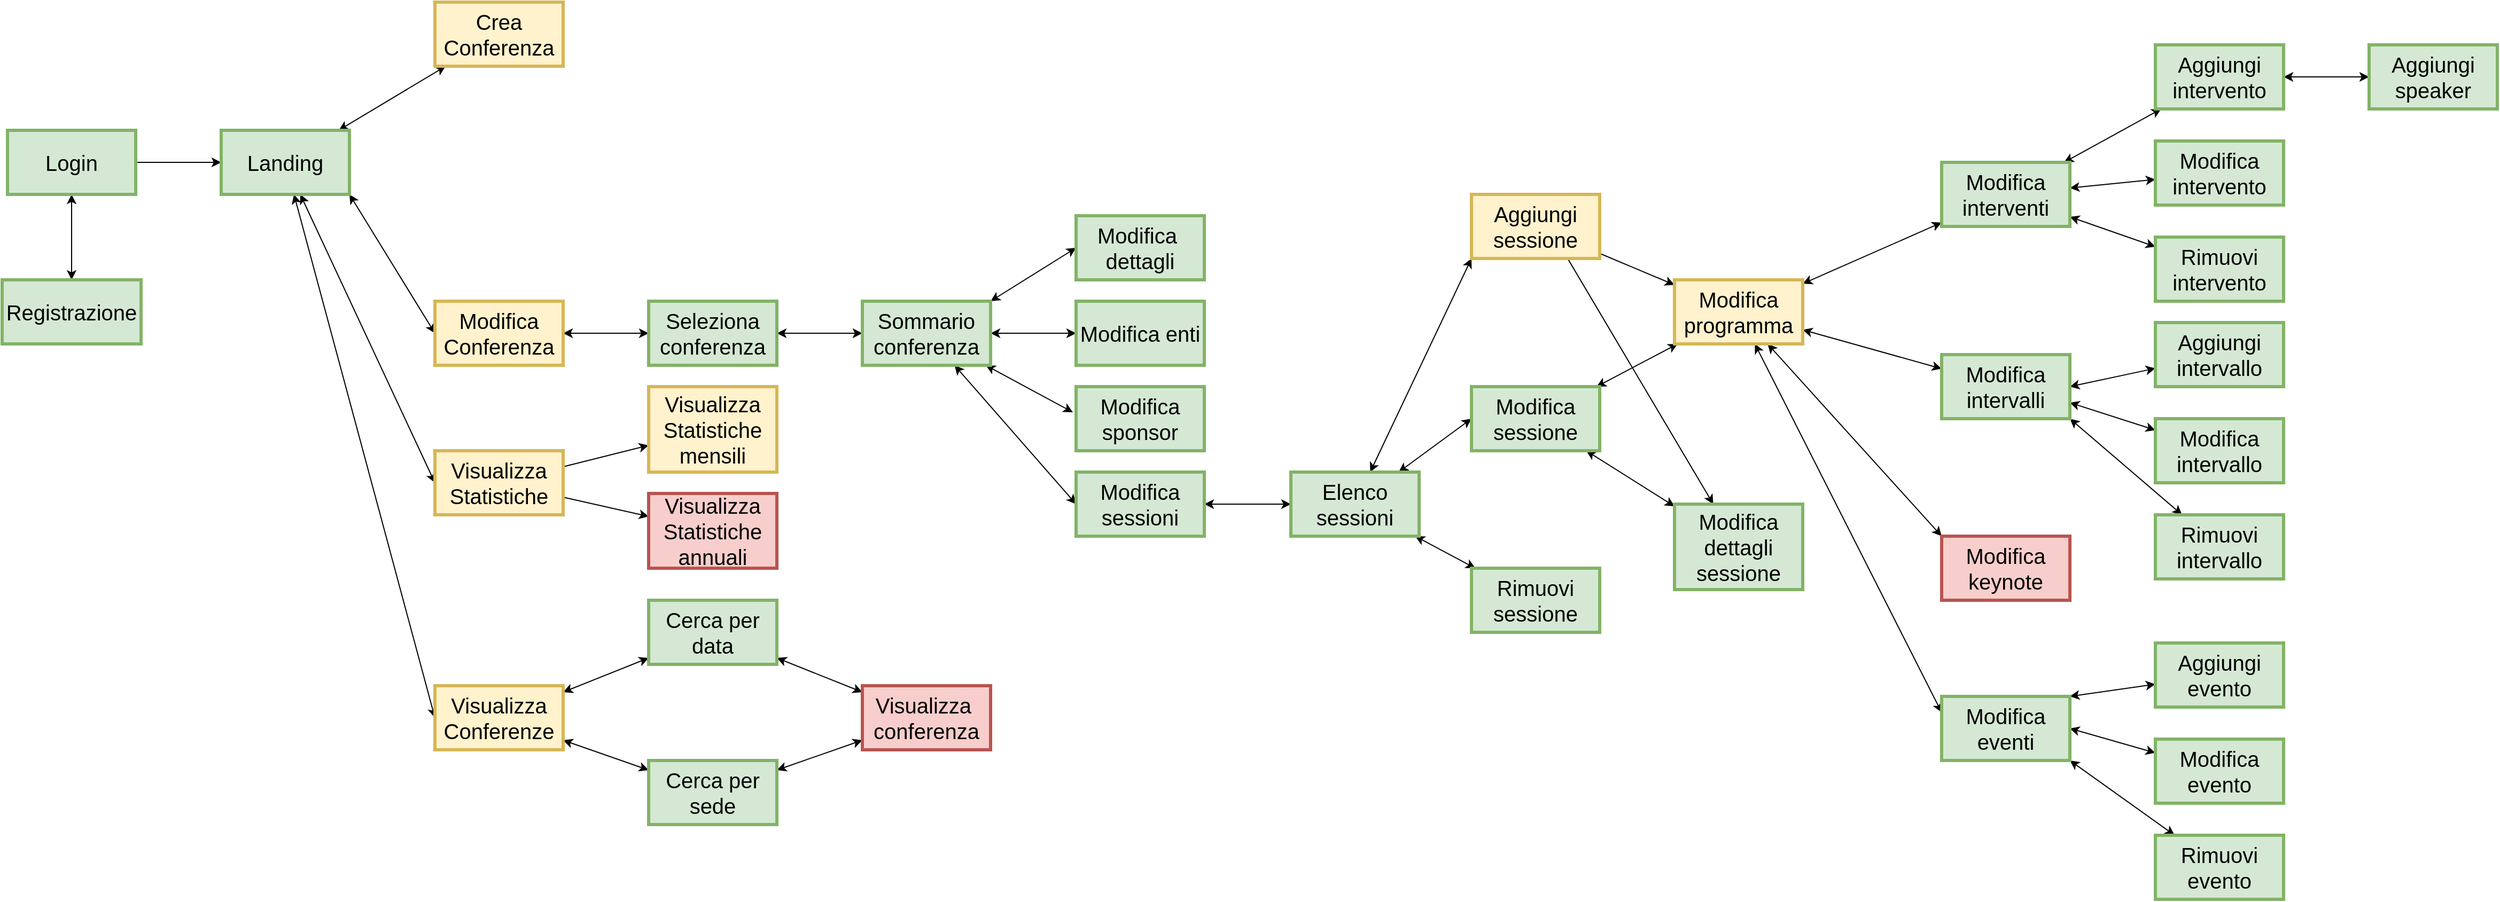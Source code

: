 <mxfile version="21.2.8" type="device">
  <diagram name="Pagina-1" id="bv_-4YT6AiuipfxJrqjj">
    <mxGraphModel dx="1420" dy="2004" grid="1" gridSize="10" guides="1" tooltips="1" connect="1" arrows="1" fold="1" page="1" pageScale="1" pageWidth="827" pageHeight="1169" math="0" shadow="0">
      <root>
        <mxCell id="0" />
        <mxCell id="1" parent="0" />
        <mxCell id="R4j7QUQ5AYwh-H3mtTip-3" value="" style="edgeStyle=orthogonalEdgeStyle;rounded=0;orthogonalLoop=1;jettySize=auto;html=1;fontFamily=Helvetica;fontSize=12;fontColor=default;startArrow=classic;startFill=1;" parent="1" source="R4j7QUQ5AYwh-H3mtTip-1" target="R4j7QUQ5AYwh-H3mtTip-2" edge="1">
          <mxGeometry relative="1" as="geometry" />
        </mxCell>
        <mxCell id="R4j7QUQ5AYwh-H3mtTip-5" value="" style="edgeStyle=orthogonalEdgeStyle;rounded=0;orthogonalLoop=1;jettySize=auto;html=1;fontFamily=Helvetica;fontSize=12;fontColor=default;" parent="1" source="R4j7QUQ5AYwh-H3mtTip-1" target="R4j7QUQ5AYwh-H3mtTip-4" edge="1">
          <mxGeometry relative="1" as="geometry" />
        </mxCell>
        <mxCell id="R4j7QUQ5AYwh-H3mtTip-1" value="&lt;font style=&quot;font-size: 20px;&quot;&gt;Login&lt;/font&gt;" style="rounded=0;whiteSpace=wrap;html=1;fillColor=#d5e8d4;strokeColor=#82b366;strokeWidth=3;" parent="1" vertex="1">
          <mxGeometry x="40" y="40" width="120" height="60" as="geometry" />
        </mxCell>
        <mxCell id="R4j7QUQ5AYwh-H3mtTip-2" value="&lt;font style=&quot;font-size: 20px;&quot;&gt;Registrazione&lt;/font&gt;" style="rounded=0;whiteSpace=wrap;html=1;fillColor=#d5e8d4;strokeColor=#82b366;strokeWidth=3;" parent="1" vertex="1">
          <mxGeometry x="35" y="180" width="130" height="60" as="geometry" />
        </mxCell>
        <mxCell id="R4j7QUQ5AYwh-H3mtTip-7" value="" style="rounded=0;orthogonalLoop=1;jettySize=auto;html=1;fontFamily=Helvetica;fontSize=12;fontColor=default;startArrow=classic;startFill=1;" parent="1" source="R4j7QUQ5AYwh-H3mtTip-4" target="R4j7QUQ5AYwh-H3mtTip-6" edge="1">
          <mxGeometry relative="1" as="geometry" />
        </mxCell>
        <mxCell id="R4j7QUQ5AYwh-H3mtTip-10" style="rounded=0;orthogonalLoop=1;jettySize=auto;html=1;exitX=1;exitY=1;exitDx=0;exitDy=0;entryX=0;entryY=0.5;entryDx=0;entryDy=0;fontFamily=Helvetica;fontSize=12;fontColor=default;startArrow=classic;startFill=1;" parent="1" source="R4j7QUQ5AYwh-H3mtTip-4" target="R4j7QUQ5AYwh-H3mtTip-9" edge="1">
          <mxGeometry relative="1" as="geometry" />
        </mxCell>
        <mxCell id="R4j7QUQ5AYwh-H3mtTip-13" value="" style="edgeStyle=none;shape=connector;rounded=0;orthogonalLoop=1;jettySize=auto;html=1;labelBackgroundColor=default;strokeColor=default;fontFamily=Helvetica;fontSize=12;fontColor=default;startArrow=classic;startFill=1;endArrow=classic;entryX=0;entryY=0.5;entryDx=0;entryDy=0;" parent="1" source="R4j7QUQ5AYwh-H3mtTip-4" target="R4j7QUQ5AYwh-H3mtTip-12" edge="1">
          <mxGeometry relative="1" as="geometry" />
        </mxCell>
        <mxCell id="R4j7QUQ5AYwh-H3mtTip-15" value="" style="edgeStyle=none;shape=connector;rounded=0;orthogonalLoop=1;jettySize=auto;html=1;labelBackgroundColor=default;strokeColor=default;fontFamily=Helvetica;fontSize=12;fontColor=default;startArrow=classic;startFill=1;endArrow=classic;entryX=0;entryY=0.5;entryDx=0;entryDy=0;" parent="1" source="R4j7QUQ5AYwh-H3mtTip-4" target="R4j7QUQ5AYwh-H3mtTip-14" edge="1">
          <mxGeometry relative="1" as="geometry" />
        </mxCell>
        <mxCell id="R4j7QUQ5AYwh-H3mtTip-4" value="&lt;font style=&quot;font-size: 20px;&quot;&gt;Landing&lt;/font&gt;" style="rounded=0;whiteSpace=wrap;html=1;fillColor=#d5e8d4;strokeColor=#82b366;strokeWidth=3;" parent="1" vertex="1">
          <mxGeometry x="240" y="40" width="120" height="60" as="geometry" />
        </mxCell>
        <mxCell id="R4j7QUQ5AYwh-H3mtTip-6" value="&lt;font style=&quot;font-size: 20px;&quot;&gt;Crea &lt;br&gt;Conferenza&lt;/font&gt;" style="rounded=0;whiteSpace=wrap;html=1;fillColor=#fff2cc;strokeColor=#d6b656;strokeWidth=3;" parent="1" vertex="1">
          <mxGeometry x="440" y="-80" width="120" height="60" as="geometry" />
        </mxCell>
        <mxCell id="R4j7QUQ5AYwh-H3mtTip-17" value="" style="edgeStyle=none;shape=connector;rounded=0;orthogonalLoop=1;jettySize=auto;html=1;labelBackgroundColor=default;strokeColor=default;fontFamily=Helvetica;fontSize=12;fontColor=default;startArrow=classic;startFill=1;endArrow=classic;" parent="1" source="R4j7QUQ5AYwh-H3mtTip-9" target="R4j7QUQ5AYwh-H3mtTip-16" edge="1">
          <mxGeometry relative="1" as="geometry" />
        </mxCell>
        <mxCell id="R4j7QUQ5AYwh-H3mtTip-9" value="&lt;font style=&quot;font-size: 20px;&quot;&gt;Modifica&lt;br&gt;&lt;font style=&quot;font-size: 20px;&quot;&gt;Conferenza&lt;/font&gt;&lt;/font&gt;" style="rounded=0;whiteSpace=wrap;html=1;strokeColor=#d6b656;fontFamily=Helvetica;fontSize=12;fillColor=#fff2cc;strokeWidth=3;" parent="1" vertex="1">
          <mxGeometry x="440" y="200" width="120" height="60" as="geometry" />
        </mxCell>
        <mxCell id="o2H7FyUyl0uHPpLFOukj-2" value="" style="rounded=0;orthogonalLoop=1;jettySize=auto;html=1;" edge="1" parent="1" source="R4j7QUQ5AYwh-H3mtTip-12" target="o2H7FyUyl0uHPpLFOukj-1">
          <mxGeometry relative="1" as="geometry" />
        </mxCell>
        <mxCell id="o2H7FyUyl0uHPpLFOukj-6" value="" style="rounded=0;orthogonalLoop=1;jettySize=auto;html=1;" edge="1" parent="1" source="R4j7QUQ5AYwh-H3mtTip-12" target="o2H7FyUyl0uHPpLFOukj-5">
          <mxGeometry relative="1" as="geometry" />
        </mxCell>
        <mxCell id="R4j7QUQ5AYwh-H3mtTip-12" value="&lt;font style=&quot;font-size: 20px;&quot;&gt;Visualizza&lt;br&gt;Statistiche&lt;br&gt;&lt;/font&gt;" style="rounded=0;whiteSpace=wrap;html=1;fillColor=#fff2cc;strokeColor=#d6b656;strokeWidth=3;" parent="1" vertex="1">
          <mxGeometry x="440" y="340" width="120" height="60" as="geometry" />
        </mxCell>
        <mxCell id="R4j7QUQ5AYwh-H3mtTip-74" value="" style="edgeStyle=none;shape=connector;rounded=0;orthogonalLoop=1;jettySize=auto;html=1;labelBackgroundColor=default;strokeColor=default;fontFamily=Helvetica;fontSize=12;fontColor=default;startArrow=classic;startFill=1;endArrow=classic;" parent="1" source="R4j7QUQ5AYwh-H3mtTip-14" target="R4j7QUQ5AYwh-H3mtTip-73" edge="1">
          <mxGeometry relative="1" as="geometry" />
        </mxCell>
        <mxCell id="R4j7QUQ5AYwh-H3mtTip-76" value="" style="edgeStyle=none;shape=connector;rounded=0;orthogonalLoop=1;jettySize=auto;html=1;labelBackgroundColor=default;strokeColor=default;fontFamily=Helvetica;fontSize=12;fontColor=default;startArrow=classic;startFill=1;endArrow=classic;" parent="1" source="R4j7QUQ5AYwh-H3mtTip-14" target="R4j7QUQ5AYwh-H3mtTip-75" edge="1">
          <mxGeometry relative="1" as="geometry" />
        </mxCell>
        <mxCell id="R4j7QUQ5AYwh-H3mtTip-14" value="&lt;font style=&quot;font-size: 20px;&quot;&gt;Visualizza&lt;br&gt;Conferenze&lt;br&gt;&lt;/font&gt;" style="rounded=0;whiteSpace=wrap;html=1;fillColor=#fff2cc;strokeColor=#d6b656;strokeWidth=3;" parent="1" vertex="1">
          <mxGeometry x="440" y="560" width="120" height="60" as="geometry" />
        </mxCell>
        <mxCell id="R4j7QUQ5AYwh-H3mtTip-19" value="" style="edgeStyle=none;shape=connector;rounded=0;orthogonalLoop=1;jettySize=auto;html=1;labelBackgroundColor=default;strokeColor=default;fontFamily=Helvetica;fontSize=12;fontColor=default;startArrow=classic;startFill=1;endArrow=classic;" parent="1" source="R4j7QUQ5AYwh-H3mtTip-16" target="R4j7QUQ5AYwh-H3mtTip-18" edge="1">
          <mxGeometry relative="1" as="geometry" />
        </mxCell>
        <mxCell id="R4j7QUQ5AYwh-H3mtTip-16" value="&lt;span style=&quot;font-size: 20px;&quot;&gt;Seleziona conferenza&lt;/span&gt;" style="rounded=0;whiteSpace=wrap;html=1;strokeColor=#82b366;fontFamily=Helvetica;fontSize=12;fillColor=#d5e8d4;strokeWidth=3;" parent="1" vertex="1">
          <mxGeometry x="640" y="200" width="120" height="60" as="geometry" />
        </mxCell>
        <mxCell id="R4j7QUQ5AYwh-H3mtTip-24" value="" style="edgeStyle=none;shape=connector;rounded=0;orthogonalLoop=1;jettySize=auto;html=1;labelBackgroundColor=default;strokeColor=default;fontFamily=Helvetica;fontSize=12;fontColor=default;startArrow=classic;startFill=1;endArrow=classic;" parent="1" source="R4j7QUQ5AYwh-H3mtTip-18" target="R4j7QUQ5AYwh-H3mtTip-23" edge="1">
          <mxGeometry relative="1" as="geometry" />
        </mxCell>
        <mxCell id="R4j7QUQ5AYwh-H3mtTip-25" style="edgeStyle=none;shape=connector;rounded=0;orthogonalLoop=1;jettySize=auto;html=1;exitX=1;exitY=0;exitDx=0;exitDy=0;entryX=0;entryY=0.5;entryDx=0;entryDy=0;labelBackgroundColor=default;strokeColor=default;fontFamily=Helvetica;fontSize=12;fontColor=default;startArrow=classic;startFill=1;endArrow=classic;" parent="1" source="R4j7QUQ5AYwh-H3mtTip-18" target="R4j7QUQ5AYwh-H3mtTip-20" edge="1">
          <mxGeometry relative="1" as="geometry" />
        </mxCell>
        <mxCell id="R4j7QUQ5AYwh-H3mtTip-27" value="" style="edgeStyle=none;shape=connector;rounded=0;orthogonalLoop=1;jettySize=auto;html=1;labelBackgroundColor=default;strokeColor=default;fontFamily=Helvetica;fontSize=12;fontColor=default;startArrow=classic;startFill=1;endArrow=classic;entryX=-0.025;entryY=0.4;entryDx=0;entryDy=0;entryPerimeter=0;" parent="1" source="R4j7QUQ5AYwh-H3mtTip-18" target="R4j7QUQ5AYwh-H3mtTip-26" edge="1">
          <mxGeometry relative="1" as="geometry" />
        </mxCell>
        <mxCell id="R4j7QUQ5AYwh-H3mtTip-30" value="" style="edgeStyle=none;shape=connector;rounded=0;orthogonalLoop=1;jettySize=auto;html=1;labelBackgroundColor=default;strokeColor=default;fontFamily=Helvetica;fontSize=12;fontColor=default;startArrow=classic;startFill=1;endArrow=classic;entryX=0;entryY=0.5;entryDx=0;entryDy=0;" parent="1" source="R4j7QUQ5AYwh-H3mtTip-18" target="R4j7QUQ5AYwh-H3mtTip-29" edge="1">
          <mxGeometry relative="1" as="geometry" />
        </mxCell>
        <mxCell id="R4j7QUQ5AYwh-H3mtTip-18" value="&lt;span style=&quot;font-size: 20px;&quot;&gt;Sommario&lt;br&gt;conferenza&lt;br&gt;&lt;/span&gt;" style="rounded=0;whiteSpace=wrap;html=1;strokeColor=#82b366;fontFamily=Helvetica;fontSize=12;fillColor=#d5e8d4;strokeWidth=3;" parent="1" vertex="1">
          <mxGeometry x="840" y="200" width="120" height="60" as="geometry" />
        </mxCell>
        <mxCell id="R4j7QUQ5AYwh-H3mtTip-20" value="&lt;span style=&quot;font-size: 20px;&quot;&gt;Modifica&amp;nbsp;&lt;br&gt;dettagli&lt;br&gt;&lt;/span&gt;" style="rounded=0;whiteSpace=wrap;html=1;strokeColor=#82b366;fontFamily=Helvetica;fontSize=12;fillColor=#d5e8d4;strokeWidth=3;" parent="1" vertex="1">
          <mxGeometry x="1040" y="120" width="120" height="60" as="geometry" />
        </mxCell>
        <mxCell id="R4j7QUQ5AYwh-H3mtTip-23" value="&lt;span style=&quot;font-size: 20px;&quot;&gt;Modifica enti&lt;br&gt;&lt;/span&gt;" style="rounded=0;whiteSpace=wrap;html=1;strokeColor=#82b366;fontFamily=Helvetica;fontSize=12;fillColor=#d5e8d4;strokeWidth=3;" parent="1" vertex="1">
          <mxGeometry x="1040" y="200" width="120" height="60" as="geometry" />
        </mxCell>
        <mxCell id="R4j7QUQ5AYwh-H3mtTip-26" value="&lt;span style=&quot;font-size: 20px;&quot;&gt;Modifica sponsor&lt;br&gt;&lt;/span&gt;" style="rounded=0;whiteSpace=wrap;html=1;strokeColor=#82b366;fontFamily=Helvetica;fontSize=12;fillColor=#d5e8d4;strokeWidth=3;" parent="1" vertex="1">
          <mxGeometry x="1040" y="280" width="120" height="60" as="geometry" />
        </mxCell>
        <mxCell id="R4j7QUQ5AYwh-H3mtTip-32" value="" style="edgeStyle=none;shape=connector;rounded=0;orthogonalLoop=1;jettySize=auto;html=1;labelBackgroundColor=default;strokeColor=default;fontFamily=Helvetica;fontSize=12;fontColor=default;startArrow=classic;startFill=1;endArrow=classic;" parent="1" source="R4j7QUQ5AYwh-H3mtTip-29" target="R4j7QUQ5AYwh-H3mtTip-31" edge="1">
          <mxGeometry relative="1" as="geometry" />
        </mxCell>
        <mxCell id="R4j7QUQ5AYwh-H3mtTip-29" value="&lt;span style=&quot;font-size: 20px;&quot;&gt;Modifica&lt;br&gt;sessioni&lt;br&gt;&lt;/span&gt;" style="rounded=0;whiteSpace=wrap;html=1;strokeColor=#82b366;fontFamily=Helvetica;fontSize=12;fillColor=#d5e8d4;strokeWidth=3;" parent="1" vertex="1">
          <mxGeometry x="1040" y="360" width="120" height="60" as="geometry" />
        </mxCell>
        <mxCell id="R4j7QUQ5AYwh-H3mtTip-34" value="" style="edgeStyle=none;shape=connector;rounded=0;orthogonalLoop=1;jettySize=auto;html=1;labelBackgroundColor=default;strokeColor=default;fontFamily=Helvetica;fontSize=12;fontColor=default;startArrow=classic;startFill=1;endArrow=classic;entryX=0;entryY=0.5;entryDx=0;entryDy=0;" parent="1" source="R4j7QUQ5AYwh-H3mtTip-31" target="R4j7QUQ5AYwh-H3mtTip-33" edge="1">
          <mxGeometry relative="1" as="geometry" />
        </mxCell>
        <mxCell id="R4j7QUQ5AYwh-H3mtTip-36" value="" style="edgeStyle=none;shape=connector;rounded=0;orthogonalLoop=1;jettySize=auto;html=1;labelBackgroundColor=default;strokeColor=default;fontFamily=Helvetica;fontSize=12;fontColor=default;startArrow=classic;startFill=1;endArrow=classic;entryX=0;entryY=1;entryDx=0;entryDy=0;" parent="1" source="R4j7QUQ5AYwh-H3mtTip-31" target="R4j7QUQ5AYwh-H3mtTip-35" edge="1">
          <mxGeometry relative="1" as="geometry" />
        </mxCell>
        <mxCell id="R4j7QUQ5AYwh-H3mtTip-38" value="" style="edgeStyle=none;shape=connector;rounded=0;orthogonalLoop=1;jettySize=auto;html=1;labelBackgroundColor=default;strokeColor=default;fontFamily=Helvetica;fontSize=12;fontColor=default;startArrow=classic;startFill=1;endArrow=classic;" parent="1" source="R4j7QUQ5AYwh-H3mtTip-31" target="R4j7QUQ5AYwh-H3mtTip-37" edge="1">
          <mxGeometry relative="1" as="geometry" />
        </mxCell>
        <mxCell id="R4j7QUQ5AYwh-H3mtTip-31" value="&lt;span style=&quot;font-size: 20px;&quot;&gt;Elenco sessioni&lt;br&gt;&lt;/span&gt;" style="rounded=0;whiteSpace=wrap;html=1;strokeColor=#82b366;fontFamily=Helvetica;fontSize=12;fillColor=#d5e8d4;strokeWidth=3;" parent="1" vertex="1">
          <mxGeometry x="1241" y="360" width="120" height="60" as="geometry" />
        </mxCell>
        <mxCell id="R4j7QUQ5AYwh-H3mtTip-40" value="" style="edgeStyle=none;shape=connector;rounded=0;orthogonalLoop=1;jettySize=auto;html=1;labelBackgroundColor=default;strokeColor=default;fontFamily=Helvetica;fontSize=12;fontColor=default;startArrow=classic;startFill=1;endArrow=classic;" parent="1" source="R4j7QUQ5AYwh-H3mtTip-33" target="R4j7QUQ5AYwh-H3mtTip-39" edge="1">
          <mxGeometry relative="1" as="geometry" />
        </mxCell>
        <mxCell id="R4j7QUQ5AYwh-H3mtTip-47" value="" style="edgeStyle=none;shape=connector;rounded=0;orthogonalLoop=1;jettySize=auto;html=1;labelBackgroundColor=default;strokeColor=default;fontFamily=Helvetica;fontSize=12;fontColor=default;startArrow=classic;startFill=1;endArrow=classic;" parent="1" source="R4j7QUQ5AYwh-H3mtTip-33" target="R4j7QUQ5AYwh-H3mtTip-46" edge="1">
          <mxGeometry relative="1" as="geometry" />
        </mxCell>
        <mxCell id="R4j7QUQ5AYwh-H3mtTip-33" value="&lt;span style=&quot;font-size: 20px;&quot;&gt;Modifica&lt;br&gt;sessione&lt;br&gt;&lt;/span&gt;" style="rounded=0;whiteSpace=wrap;html=1;strokeColor=#82b366;fontFamily=Helvetica;fontSize=12;fillColor=#d5e8d4;strokeWidth=3;" parent="1" vertex="1">
          <mxGeometry x="1410" y="280" width="120" height="60" as="geometry" />
        </mxCell>
        <mxCell id="R4j7QUQ5AYwh-H3mtTip-59" value="" style="edgeStyle=none;shape=connector;rounded=0;orthogonalLoop=1;jettySize=auto;html=1;labelBackgroundColor=default;strokeColor=default;fontFamily=Helvetica;fontSize=12;fontColor=default;startArrow=none;startFill=0;endArrow=classic;" parent="1" source="R4j7QUQ5AYwh-H3mtTip-35" target="R4j7QUQ5AYwh-H3mtTip-46" edge="1">
          <mxGeometry relative="1" as="geometry">
            <mxPoint x="1600" y="157.368" as="targetPoint" />
          </mxGeometry>
        </mxCell>
        <mxCell id="IOLw2cVA1IFcG-3SFWw2-1" style="rounded=0;orthogonalLoop=1;jettySize=auto;html=1;exitX=0.75;exitY=1;exitDx=0;exitDy=0;" parent="1" source="R4j7QUQ5AYwh-H3mtTip-35" target="R4j7QUQ5AYwh-H3mtTip-39" edge="1">
          <mxGeometry relative="1" as="geometry" />
        </mxCell>
        <mxCell id="R4j7QUQ5AYwh-H3mtTip-35" value="&lt;span style=&quot;font-size: 20px;&quot;&gt;Aggiungi&lt;br&gt;sessione&lt;br&gt;&lt;/span&gt;" style="rounded=0;whiteSpace=wrap;html=1;strokeColor=#d6b656;fontFamily=Helvetica;fontSize=12;fillColor=#fff2cc;strokeWidth=3;" parent="1" vertex="1">
          <mxGeometry x="1410" y="100" width="120" height="60" as="geometry" />
        </mxCell>
        <mxCell id="R4j7QUQ5AYwh-H3mtTip-37" value="&lt;span style=&quot;font-size: 20px;&quot;&gt;Rimuovi&lt;br&gt;sessione&lt;br&gt;&lt;/span&gt;" style="rounded=0;whiteSpace=wrap;html=1;strokeColor=#82b366;fontFamily=Helvetica;fontSize=12;fillColor=#d5e8d4;strokeWidth=3;" parent="1" vertex="1">
          <mxGeometry x="1410" y="450" width="120" height="60" as="geometry" />
        </mxCell>
        <mxCell id="R4j7QUQ5AYwh-H3mtTip-39" value="&lt;span style=&quot;font-size: 20px;&quot;&gt;Modifica dettagli&lt;br&gt;sessione&lt;br&gt;&lt;/span&gt;" style="rounded=0;whiteSpace=wrap;html=1;strokeColor=#82b366;fontFamily=Helvetica;fontSize=12;fillColor=#d5e8d4;strokeWidth=3;" parent="1" vertex="1">
          <mxGeometry x="1600" y="390" width="120" height="80" as="geometry" />
        </mxCell>
        <mxCell id="R4j7QUQ5AYwh-H3mtTip-49" value="" style="edgeStyle=none;shape=connector;rounded=0;orthogonalLoop=1;jettySize=auto;html=1;labelBackgroundColor=default;strokeColor=default;fontFamily=Helvetica;fontSize=12;fontColor=default;startArrow=classic;startFill=1;endArrow=classic;" parent="1" source="R4j7QUQ5AYwh-H3mtTip-46" target="R4j7QUQ5AYwh-H3mtTip-48" edge="1">
          <mxGeometry relative="1" as="geometry" />
        </mxCell>
        <mxCell id="R4j7QUQ5AYwh-H3mtTip-51" value="" style="edgeStyle=none;shape=connector;rounded=0;orthogonalLoop=1;jettySize=auto;html=1;labelBackgroundColor=default;strokeColor=default;fontFamily=Helvetica;fontSize=12;fontColor=default;startArrow=classic;startFill=1;endArrow=classic;" parent="1" source="R4j7QUQ5AYwh-H3mtTip-46" target="R4j7QUQ5AYwh-H3mtTip-50" edge="1">
          <mxGeometry relative="1" as="geometry" />
        </mxCell>
        <mxCell id="R4j7QUQ5AYwh-H3mtTip-53" value="" style="edgeStyle=none;shape=connector;rounded=0;orthogonalLoop=1;jettySize=auto;html=1;labelBackgroundColor=default;strokeColor=default;fontFamily=Helvetica;fontSize=12;fontColor=default;startArrow=classic;startFill=1;endArrow=classic;entryX=0;entryY=0.25;entryDx=0;entryDy=0;" parent="1" source="R4j7QUQ5AYwh-H3mtTip-46" target="R4j7QUQ5AYwh-H3mtTip-52" edge="1">
          <mxGeometry relative="1" as="geometry" />
        </mxCell>
        <mxCell id="R4j7QUQ5AYwh-H3mtTip-55" value="" style="edgeStyle=none;shape=connector;rounded=0;orthogonalLoop=1;jettySize=auto;html=1;labelBackgroundColor=default;strokeColor=default;fontFamily=Helvetica;fontSize=12;fontColor=default;startArrow=classic;startFill=1;endArrow=classic;entryX=0;entryY=0;entryDx=0;entryDy=0;" parent="1" source="R4j7QUQ5AYwh-H3mtTip-46" target="R4j7QUQ5AYwh-H3mtTip-54" edge="1">
          <mxGeometry relative="1" as="geometry" />
        </mxCell>
        <mxCell id="R4j7QUQ5AYwh-H3mtTip-46" value="&lt;span style=&quot;font-size: 20px;&quot;&gt;Modifica&lt;br&gt;programma&lt;br&gt;&lt;/span&gt;" style="rounded=0;whiteSpace=wrap;html=1;strokeColor=#d6b656;fontFamily=Helvetica;fontSize=12;fillColor=#fff2cc;strokeWidth=3;" parent="1" vertex="1">
          <mxGeometry x="1600" y="180" width="120" height="60" as="geometry" />
        </mxCell>
        <mxCell id="IOLw2cVA1IFcG-3SFWw2-3" value="" style="rounded=0;orthogonalLoop=1;jettySize=auto;html=1;startArrow=classic;startFill=1;" parent="1" source="R4j7QUQ5AYwh-H3mtTip-48" target="IOLw2cVA1IFcG-3SFWw2-2" edge="1">
          <mxGeometry relative="1" as="geometry" />
        </mxCell>
        <mxCell id="IOLw2cVA1IFcG-3SFWw2-6" value="" style="rounded=0;orthogonalLoop=1;jettySize=auto;html=1;startArrow=classic;startFill=1;" parent="1" source="R4j7QUQ5AYwh-H3mtTip-48" target="IOLw2cVA1IFcG-3SFWw2-4" edge="1">
          <mxGeometry relative="1" as="geometry" />
        </mxCell>
        <mxCell id="IOLw2cVA1IFcG-3SFWw2-9" value="" style="rounded=0;orthogonalLoop=1;jettySize=auto;html=1;startArrow=classic;startFill=1;" parent="1" source="R4j7QUQ5AYwh-H3mtTip-48" target="IOLw2cVA1IFcG-3SFWw2-8" edge="1">
          <mxGeometry relative="1" as="geometry" />
        </mxCell>
        <mxCell id="R4j7QUQ5AYwh-H3mtTip-48" value="&lt;span style=&quot;font-size: 20px;&quot;&gt;Modifica&lt;br&gt;interventi&lt;br&gt;&lt;/span&gt;" style="rounded=0;whiteSpace=wrap;html=1;strokeColor=#82b366;fontFamily=Helvetica;fontSize=12;fillColor=#d5e8d4;strokeWidth=3;" parent="1" vertex="1">
          <mxGeometry x="1850" y="70" width="120" height="60" as="geometry" />
        </mxCell>
        <mxCell id="IOLw2cVA1IFcG-3SFWw2-15" style="rounded=0;orthogonalLoop=1;jettySize=auto;html=1;exitX=1;exitY=0.5;exitDx=0;exitDy=0;startArrow=classic;startFill=1;" parent="1" source="R4j7QUQ5AYwh-H3mtTip-50" target="IOLw2cVA1IFcG-3SFWw2-11" edge="1">
          <mxGeometry relative="1" as="geometry" />
        </mxCell>
        <mxCell id="IOLw2cVA1IFcG-3SFWw2-16" style="rounded=0;orthogonalLoop=1;jettySize=auto;html=1;exitX=1;exitY=0.75;exitDx=0;exitDy=0;startArrow=classic;startFill=1;" parent="1" source="R4j7QUQ5AYwh-H3mtTip-50" target="IOLw2cVA1IFcG-3SFWw2-12" edge="1">
          <mxGeometry relative="1" as="geometry" />
        </mxCell>
        <mxCell id="IOLw2cVA1IFcG-3SFWw2-17" style="rounded=0;orthogonalLoop=1;jettySize=auto;html=1;exitX=1;exitY=1;exitDx=0;exitDy=0;startArrow=classic;startFill=1;" parent="1" source="R4j7QUQ5AYwh-H3mtTip-50" target="IOLw2cVA1IFcG-3SFWw2-13" edge="1">
          <mxGeometry relative="1" as="geometry" />
        </mxCell>
        <mxCell id="R4j7QUQ5AYwh-H3mtTip-50" value="&lt;span style=&quot;font-size: 20px;&quot;&gt;Modifica&lt;br&gt;intervalli&lt;br&gt;&lt;/span&gt;" style="rounded=0;whiteSpace=wrap;html=1;strokeColor=#82b366;fontFamily=Helvetica;fontSize=12;fillColor=#d5e8d4;strokeWidth=3;" parent="1" vertex="1">
          <mxGeometry x="1850" y="250" width="120" height="60" as="geometry" />
        </mxCell>
        <mxCell id="IOLw2cVA1IFcG-3SFWw2-23" style="rounded=0;orthogonalLoop=1;jettySize=auto;html=1;exitX=1;exitY=0;exitDx=0;exitDy=0;startArrow=classic;startFill=1;" parent="1" source="R4j7QUQ5AYwh-H3mtTip-52" target="IOLw2cVA1IFcG-3SFWw2-19" edge="1">
          <mxGeometry relative="1" as="geometry" />
        </mxCell>
        <mxCell id="IOLw2cVA1IFcG-3SFWw2-24" style="rounded=0;orthogonalLoop=1;jettySize=auto;html=1;exitX=1;exitY=0.5;exitDx=0;exitDy=0;startArrow=classic;startFill=1;" parent="1" source="R4j7QUQ5AYwh-H3mtTip-52" target="IOLw2cVA1IFcG-3SFWw2-20" edge="1">
          <mxGeometry relative="1" as="geometry" />
        </mxCell>
        <mxCell id="IOLw2cVA1IFcG-3SFWw2-25" style="rounded=0;orthogonalLoop=1;jettySize=auto;html=1;exitX=1;exitY=1;exitDx=0;exitDy=0;startArrow=classic;startFill=1;" parent="1" source="R4j7QUQ5AYwh-H3mtTip-52" target="IOLw2cVA1IFcG-3SFWw2-21" edge="1">
          <mxGeometry relative="1" as="geometry" />
        </mxCell>
        <mxCell id="R4j7QUQ5AYwh-H3mtTip-52" value="&lt;span style=&quot;font-size: 20px;&quot;&gt;Modifica eventi&lt;br&gt;&lt;/span&gt;" style="rounded=0;whiteSpace=wrap;html=1;strokeColor=#82b366;fontFamily=Helvetica;fontSize=12;fillColor=#d5e8d4;strokeWidth=3;" parent="1" vertex="1">
          <mxGeometry x="1850" y="570" width="120" height="60" as="geometry" />
        </mxCell>
        <mxCell id="R4j7QUQ5AYwh-H3mtTip-54" value="&lt;span style=&quot;font-size: 20px;&quot;&gt;Modifica&lt;br&gt;keynote&lt;br&gt;&lt;/span&gt;" style="rounded=0;whiteSpace=wrap;html=1;strokeColor=#b85450;fontFamily=Helvetica;fontSize=12;fillColor=#f8cecc;strokeWidth=3;" parent="1" vertex="1">
          <mxGeometry x="1850" y="420" width="120" height="60" as="geometry" />
        </mxCell>
        <mxCell id="R4j7QUQ5AYwh-H3mtTip-78" value="" style="edgeStyle=none;shape=connector;rounded=0;orthogonalLoop=1;jettySize=auto;html=1;labelBackgroundColor=default;strokeColor=default;fontFamily=Helvetica;fontSize=12;fontColor=default;startArrow=classic;startFill=1;endArrow=classic;" parent="1" source="R4j7QUQ5AYwh-H3mtTip-73" target="R4j7QUQ5AYwh-H3mtTip-77" edge="1">
          <mxGeometry relative="1" as="geometry" />
        </mxCell>
        <mxCell id="R4j7QUQ5AYwh-H3mtTip-73" value="&lt;font style=&quot;font-size: 20px;&quot;&gt;Cerca per data&lt;br&gt;&lt;/font&gt;" style="rounded=0;whiteSpace=wrap;html=1;fillColor=#d5e8d4;strokeColor=#82b366;strokeWidth=3;" parent="1" vertex="1">
          <mxGeometry x="640" y="480" width="120" height="60" as="geometry" />
        </mxCell>
        <mxCell id="R4j7QUQ5AYwh-H3mtTip-79" style="edgeStyle=none;shape=connector;rounded=0;orthogonalLoop=1;jettySize=auto;html=1;labelBackgroundColor=default;strokeColor=default;fontFamily=Helvetica;fontSize=12;fontColor=default;startArrow=classic;startFill=1;endArrow=classic;" parent="1" source="R4j7QUQ5AYwh-H3mtTip-75" target="R4j7QUQ5AYwh-H3mtTip-77" edge="1">
          <mxGeometry relative="1" as="geometry" />
        </mxCell>
        <mxCell id="R4j7QUQ5AYwh-H3mtTip-75" value="&lt;font style=&quot;font-size: 20px;&quot;&gt;Cerca per sede&lt;br&gt;&lt;/font&gt;" style="rounded=0;whiteSpace=wrap;html=1;fillColor=#d5e8d4;strokeColor=#82b366;strokeWidth=3;" parent="1" vertex="1">
          <mxGeometry x="640" y="630" width="120" height="60" as="geometry" />
        </mxCell>
        <mxCell id="R4j7QUQ5AYwh-H3mtTip-77" value="&lt;font style=&quot;font-size: 20px;&quot;&gt;Visualizza&amp;nbsp;&lt;br&gt;conferenza&lt;br&gt;&lt;/font&gt;" style="rounded=0;whiteSpace=wrap;html=1;fillColor=#f8cecc;strokeColor=#b85450;strokeWidth=3;" parent="1" vertex="1">
          <mxGeometry x="840" y="560" width="120" height="60" as="geometry" />
        </mxCell>
        <mxCell id="o2H7FyUyl0uHPpLFOukj-8" value="" style="edgeStyle=orthogonalEdgeStyle;rounded=0;orthogonalLoop=1;jettySize=auto;html=1;startArrow=classic;startFill=1;" edge="1" parent="1" source="IOLw2cVA1IFcG-3SFWw2-2" target="o2H7FyUyl0uHPpLFOukj-7">
          <mxGeometry relative="1" as="geometry" />
        </mxCell>
        <mxCell id="IOLw2cVA1IFcG-3SFWw2-2" value="&lt;span style=&quot;font-size: 20px;&quot;&gt;Aggiungi intervento&lt;br&gt;&lt;/span&gt;" style="rounded=0;whiteSpace=wrap;html=1;strokeColor=#82b366;fontFamily=Helvetica;fontSize=12;fillColor=#d5e8d4;strokeWidth=3;" parent="1" vertex="1">
          <mxGeometry x="2050" y="-40" width="120" height="60" as="geometry" />
        </mxCell>
        <mxCell id="IOLw2cVA1IFcG-3SFWw2-4" value="&lt;span style=&quot;font-size: 20px;&quot;&gt;Modifica&lt;br&gt;intervento&lt;br&gt;&lt;/span&gt;" style="rounded=0;whiteSpace=wrap;html=1;strokeColor=#82b366;fontFamily=Helvetica;fontSize=12;fillColor=#d5e8d4;strokeWidth=3;" parent="1" vertex="1">
          <mxGeometry x="2050" y="50" width="120" height="60" as="geometry" />
        </mxCell>
        <mxCell id="IOLw2cVA1IFcG-3SFWw2-8" value="&lt;span style=&quot;font-size: 20px;&quot;&gt;Rimuovi&lt;br&gt;intervento&lt;br&gt;&lt;/span&gt;" style="rounded=0;whiteSpace=wrap;html=1;strokeColor=#82b366;fontFamily=Helvetica;fontSize=12;fillColor=#d5e8d4;strokeWidth=3;" parent="1" vertex="1">
          <mxGeometry x="2050" y="140" width="120" height="60" as="geometry" />
        </mxCell>
        <mxCell id="IOLw2cVA1IFcG-3SFWw2-10" style="edgeStyle=orthogonalEdgeStyle;rounded=0;orthogonalLoop=1;jettySize=auto;html=1;exitX=0.5;exitY=1;exitDx=0;exitDy=0;" parent="1" source="IOLw2cVA1IFcG-3SFWw2-4" target="IOLw2cVA1IFcG-3SFWw2-4" edge="1">
          <mxGeometry relative="1" as="geometry" />
        </mxCell>
        <mxCell id="IOLw2cVA1IFcG-3SFWw2-11" value="&lt;span style=&quot;font-size: 20px;&quot;&gt;Aggiungi intervallo&lt;br&gt;&lt;/span&gt;" style="rounded=0;whiteSpace=wrap;html=1;strokeColor=#82b366;fontFamily=Helvetica;fontSize=12;fillColor=#d5e8d4;strokeWidth=3;" parent="1" vertex="1">
          <mxGeometry x="2050" y="220" width="120" height="60" as="geometry" />
        </mxCell>
        <mxCell id="IOLw2cVA1IFcG-3SFWw2-12" value="&lt;span style=&quot;font-size: 20px;&quot;&gt;Modifica&lt;br&gt;intervallo&lt;br&gt;&lt;/span&gt;" style="rounded=0;whiteSpace=wrap;html=1;strokeColor=#82b366;fontFamily=Helvetica;fontSize=12;fillColor=#d5e8d4;strokeWidth=3;" parent="1" vertex="1">
          <mxGeometry x="2050" y="310" width="120" height="60" as="geometry" />
        </mxCell>
        <mxCell id="IOLw2cVA1IFcG-3SFWw2-13" value="&lt;span style=&quot;font-size: 20px;&quot;&gt;Rimuovi&lt;br&gt;intervallo&lt;br&gt;&lt;/span&gt;" style="rounded=0;whiteSpace=wrap;html=1;strokeColor=#82b366;fontFamily=Helvetica;fontSize=12;fillColor=#d5e8d4;strokeWidth=3;" parent="1" vertex="1">
          <mxGeometry x="2050" y="400" width="120" height="60" as="geometry" />
        </mxCell>
        <mxCell id="IOLw2cVA1IFcG-3SFWw2-14" style="edgeStyle=orthogonalEdgeStyle;rounded=0;orthogonalLoop=1;jettySize=auto;html=1;exitX=0.5;exitY=1;exitDx=0;exitDy=0;" parent="1" source="IOLw2cVA1IFcG-3SFWw2-12" target="IOLw2cVA1IFcG-3SFWw2-12" edge="1">
          <mxGeometry relative="1" as="geometry" />
        </mxCell>
        <mxCell id="IOLw2cVA1IFcG-3SFWw2-19" value="&lt;span style=&quot;font-size: 20px;&quot;&gt;Aggiungi evento&lt;br&gt;&lt;/span&gt;" style="rounded=0;whiteSpace=wrap;html=1;strokeColor=#82b366;fontFamily=Helvetica;fontSize=12;fillColor=#d5e8d4;strokeWidth=3;" parent="1" vertex="1">
          <mxGeometry x="2050" y="520" width="120" height="60" as="geometry" />
        </mxCell>
        <mxCell id="IOLw2cVA1IFcG-3SFWw2-20" value="&lt;span style=&quot;font-size: 20px;&quot;&gt;Modifica&lt;br&gt;evento&lt;br&gt;&lt;/span&gt;" style="rounded=0;whiteSpace=wrap;html=1;strokeColor=#82b366;fontFamily=Helvetica;fontSize=12;fillColor=#d5e8d4;strokeWidth=3;" parent="1" vertex="1">
          <mxGeometry x="2050" y="610" width="120" height="60" as="geometry" />
        </mxCell>
        <mxCell id="IOLw2cVA1IFcG-3SFWw2-21" value="&lt;span style=&quot;font-size: 20px;&quot;&gt;Rimuovi&lt;br&gt;evento&lt;br&gt;&lt;/span&gt;" style="rounded=0;whiteSpace=wrap;html=1;strokeColor=#82b366;fontFamily=Helvetica;fontSize=12;fillColor=#d5e8d4;strokeWidth=3;" parent="1" vertex="1">
          <mxGeometry x="2050" y="700" width="120" height="60" as="geometry" />
        </mxCell>
        <mxCell id="IOLw2cVA1IFcG-3SFWw2-22" style="edgeStyle=orthogonalEdgeStyle;rounded=0;orthogonalLoop=1;jettySize=auto;html=1;exitX=0.5;exitY=1;exitDx=0;exitDy=0;" parent="1" source="IOLw2cVA1IFcG-3SFWw2-20" target="IOLw2cVA1IFcG-3SFWw2-20" edge="1">
          <mxGeometry relative="1" as="geometry" />
        </mxCell>
        <mxCell id="o2H7FyUyl0uHPpLFOukj-1" value="&lt;font style=&quot;font-size: 20px;&quot;&gt;Visualizza&lt;br&gt;Statistiche mensili&lt;br&gt;&lt;/font&gt;" style="rounded=0;whiteSpace=wrap;html=1;fillColor=#fff2cc;strokeColor=#d6b656;strokeWidth=3;" vertex="1" parent="1">
          <mxGeometry x="640" y="280" width="120" height="80" as="geometry" />
        </mxCell>
        <mxCell id="o2H7FyUyl0uHPpLFOukj-5" value="&lt;font style=&quot;font-size: 20px;&quot;&gt;Visualizza&lt;br&gt;Statistiche&lt;br&gt;annuali&lt;br&gt;&lt;/font&gt;" style="rounded=0;whiteSpace=wrap;html=1;fillColor=#f8cecc;strokeColor=#b85450;strokeWidth=3;" vertex="1" parent="1">
          <mxGeometry x="640" y="380" width="120" height="70" as="geometry" />
        </mxCell>
        <mxCell id="o2H7FyUyl0uHPpLFOukj-7" value="&lt;span style=&quot;font-size: 20px;&quot;&gt;Aggiungi speaker&lt;br&gt;&lt;/span&gt;" style="rounded=0;whiteSpace=wrap;html=1;strokeColor=#82b366;fontFamily=Helvetica;fontSize=12;fillColor=#d5e8d4;strokeWidth=3;" vertex="1" parent="1">
          <mxGeometry x="2250" y="-40" width="120" height="60" as="geometry" />
        </mxCell>
      </root>
    </mxGraphModel>
  </diagram>
</mxfile>
